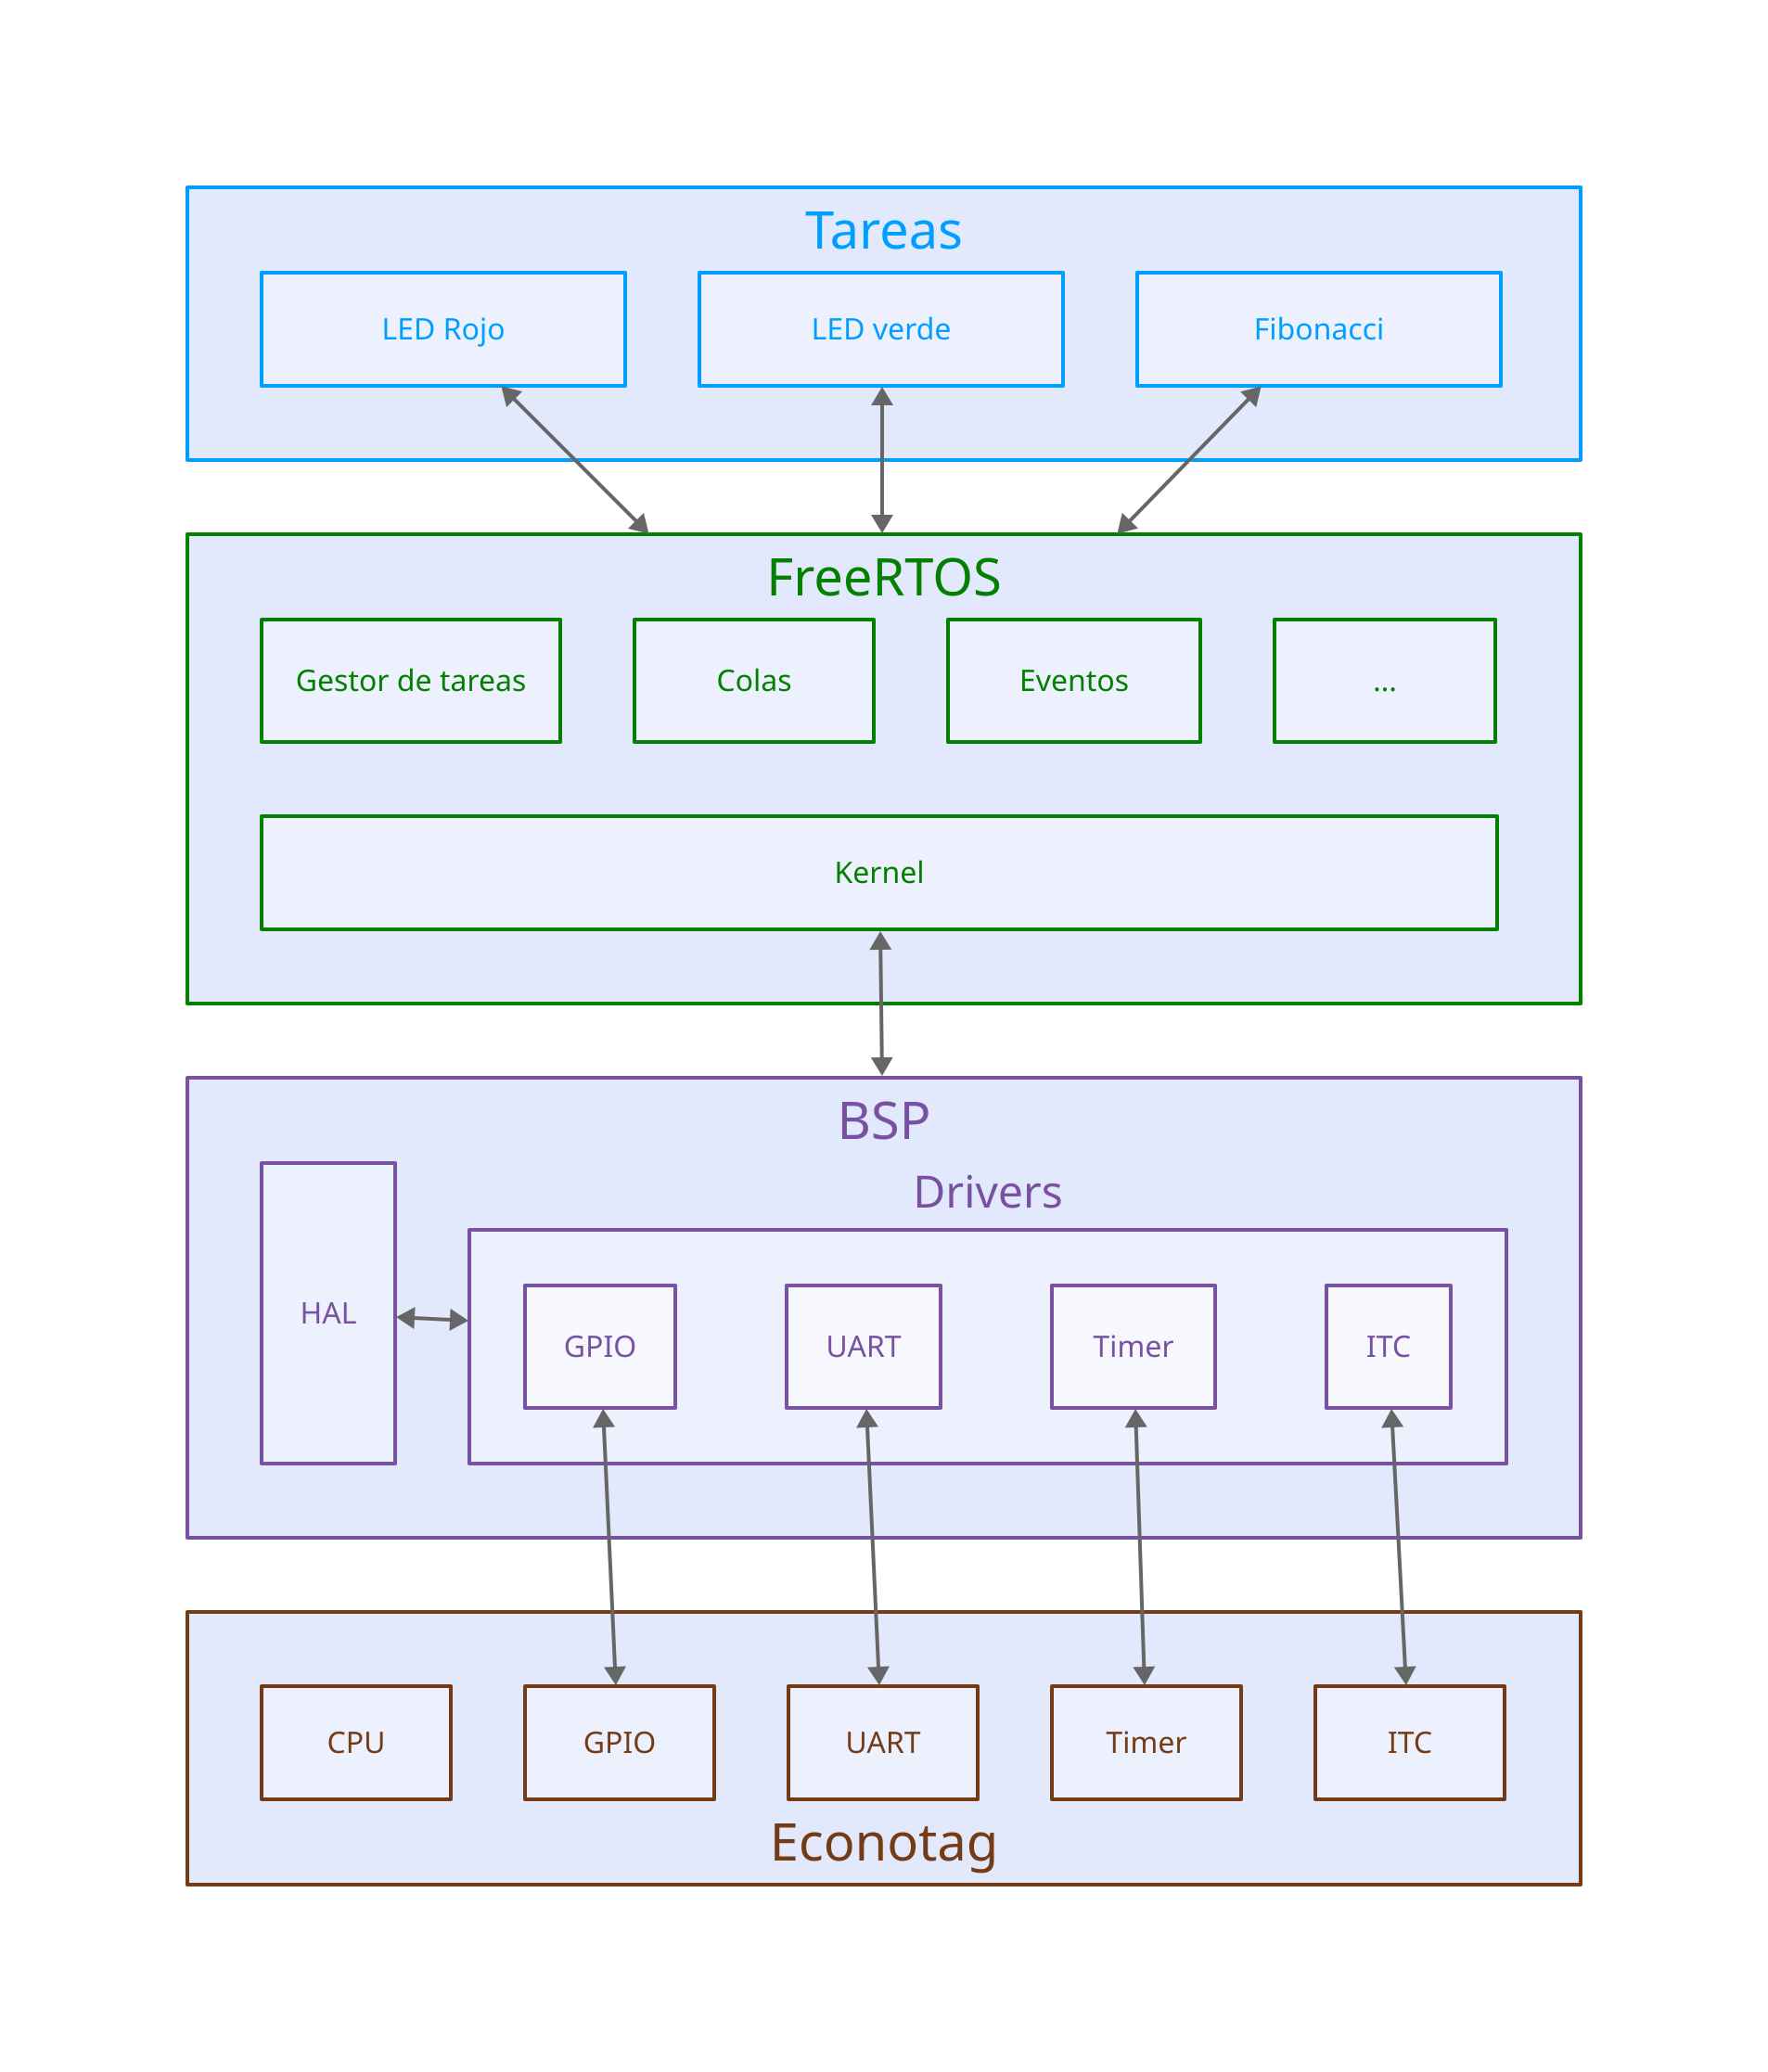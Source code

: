 classes: {
  invisible: {
    style.opacity: 0
    label: a
    width: 140
  }

  Tarea: {
    width: 196
    style.stroke: "#009fff"
    style.font-color: "#009fff"
    # style.fill: "#83d0ff"
  }
  FREERTOS: {
    style.stroke: "#038000"
    style.font-color: "#038000"
    # style.fill: "#79b578"
  }
  BSP:{
    style.stroke: "#7852A1"
    style.font-color: "#7852A1"
    # style.fill: "#79b578"
  }
  PLACA:{
    width: 102
    style.stroke: "#733c16"
    style.font-color: "#733c16"
    # style.fill: "#79b578"
  }
}

vars: {
  gap: 40
  colorFlechas: "#666666"
}

grid-gap: ${gap}
grid-rows: 4


Tareas {
  grid-gap: ${gap}
  grid-columns: 3
  # grid-rows: 1

  LED Rojo.class: Tarea
  LED verde.class: Tarea
  Fibonacci.class: Tarea
  class: Tarea
}

Tareas.LED Rojo <-> FreeRTOS : {style.stroke:  ${colorFlechas}}
Tareas.LED verde <-> FreeRTOS : {style.stroke: ${colorFlechas}}
Tareas.Fibonacci <-> FreeRTOS : {style.stroke: ${colorFlechas}}

FreeRTOS {
  grid-gap: ${gap}
  grid-rows: 2
  class: FREERTOS

  Gestor de tareas.class: FREERTOS
  Colas.class: FREERTOS
  Eventos.class: FREERTOS
  otros: "..."
  otros.class: FREERTOS
  Kernel.width: 666
  Kernel.class: FREERTOS
}

FreeRTOS.Kernel <-> BSP: {style.stroke: ${colorFlechas}}

BSP {
  grid-gap: ${gap}
  grid-rows: 1
  HAL.class: BSP
  Drivers{
    GPIO.class: BSP
    UART.class: BSP
    Timer.class: BSP
    ITC.class: BSP
    class: BSP
  }

  HAL <-> Drivers : {style.stroke: ${colorFlechas}}

  class: BSP
}

Econotag {
  grid-gap: ${gap}
  grid-rows: 1
  CPU.class: PLACA
  GPIO.class: PLACA
  UART.class: PLACA
  Timer.class: PLACA
  ITC.class: PLACA

  label.near: bottom-center
  class: PLACA
}

BSP.Drivers.GPIO <-> Econotag.GPIO: {style.stroke: ${colorFlechas}}
BSP.Drivers.UART <-> Econotag.UART: {style.stroke: ${colorFlechas}}
BSP.Drivers.Timer <-> Econotag.Timer: {style.stroke: ${colorFlechas}}
BSP.Drivers.ITC <-> Econotag.ITC: {style.stroke: ${colorFlechas}}
